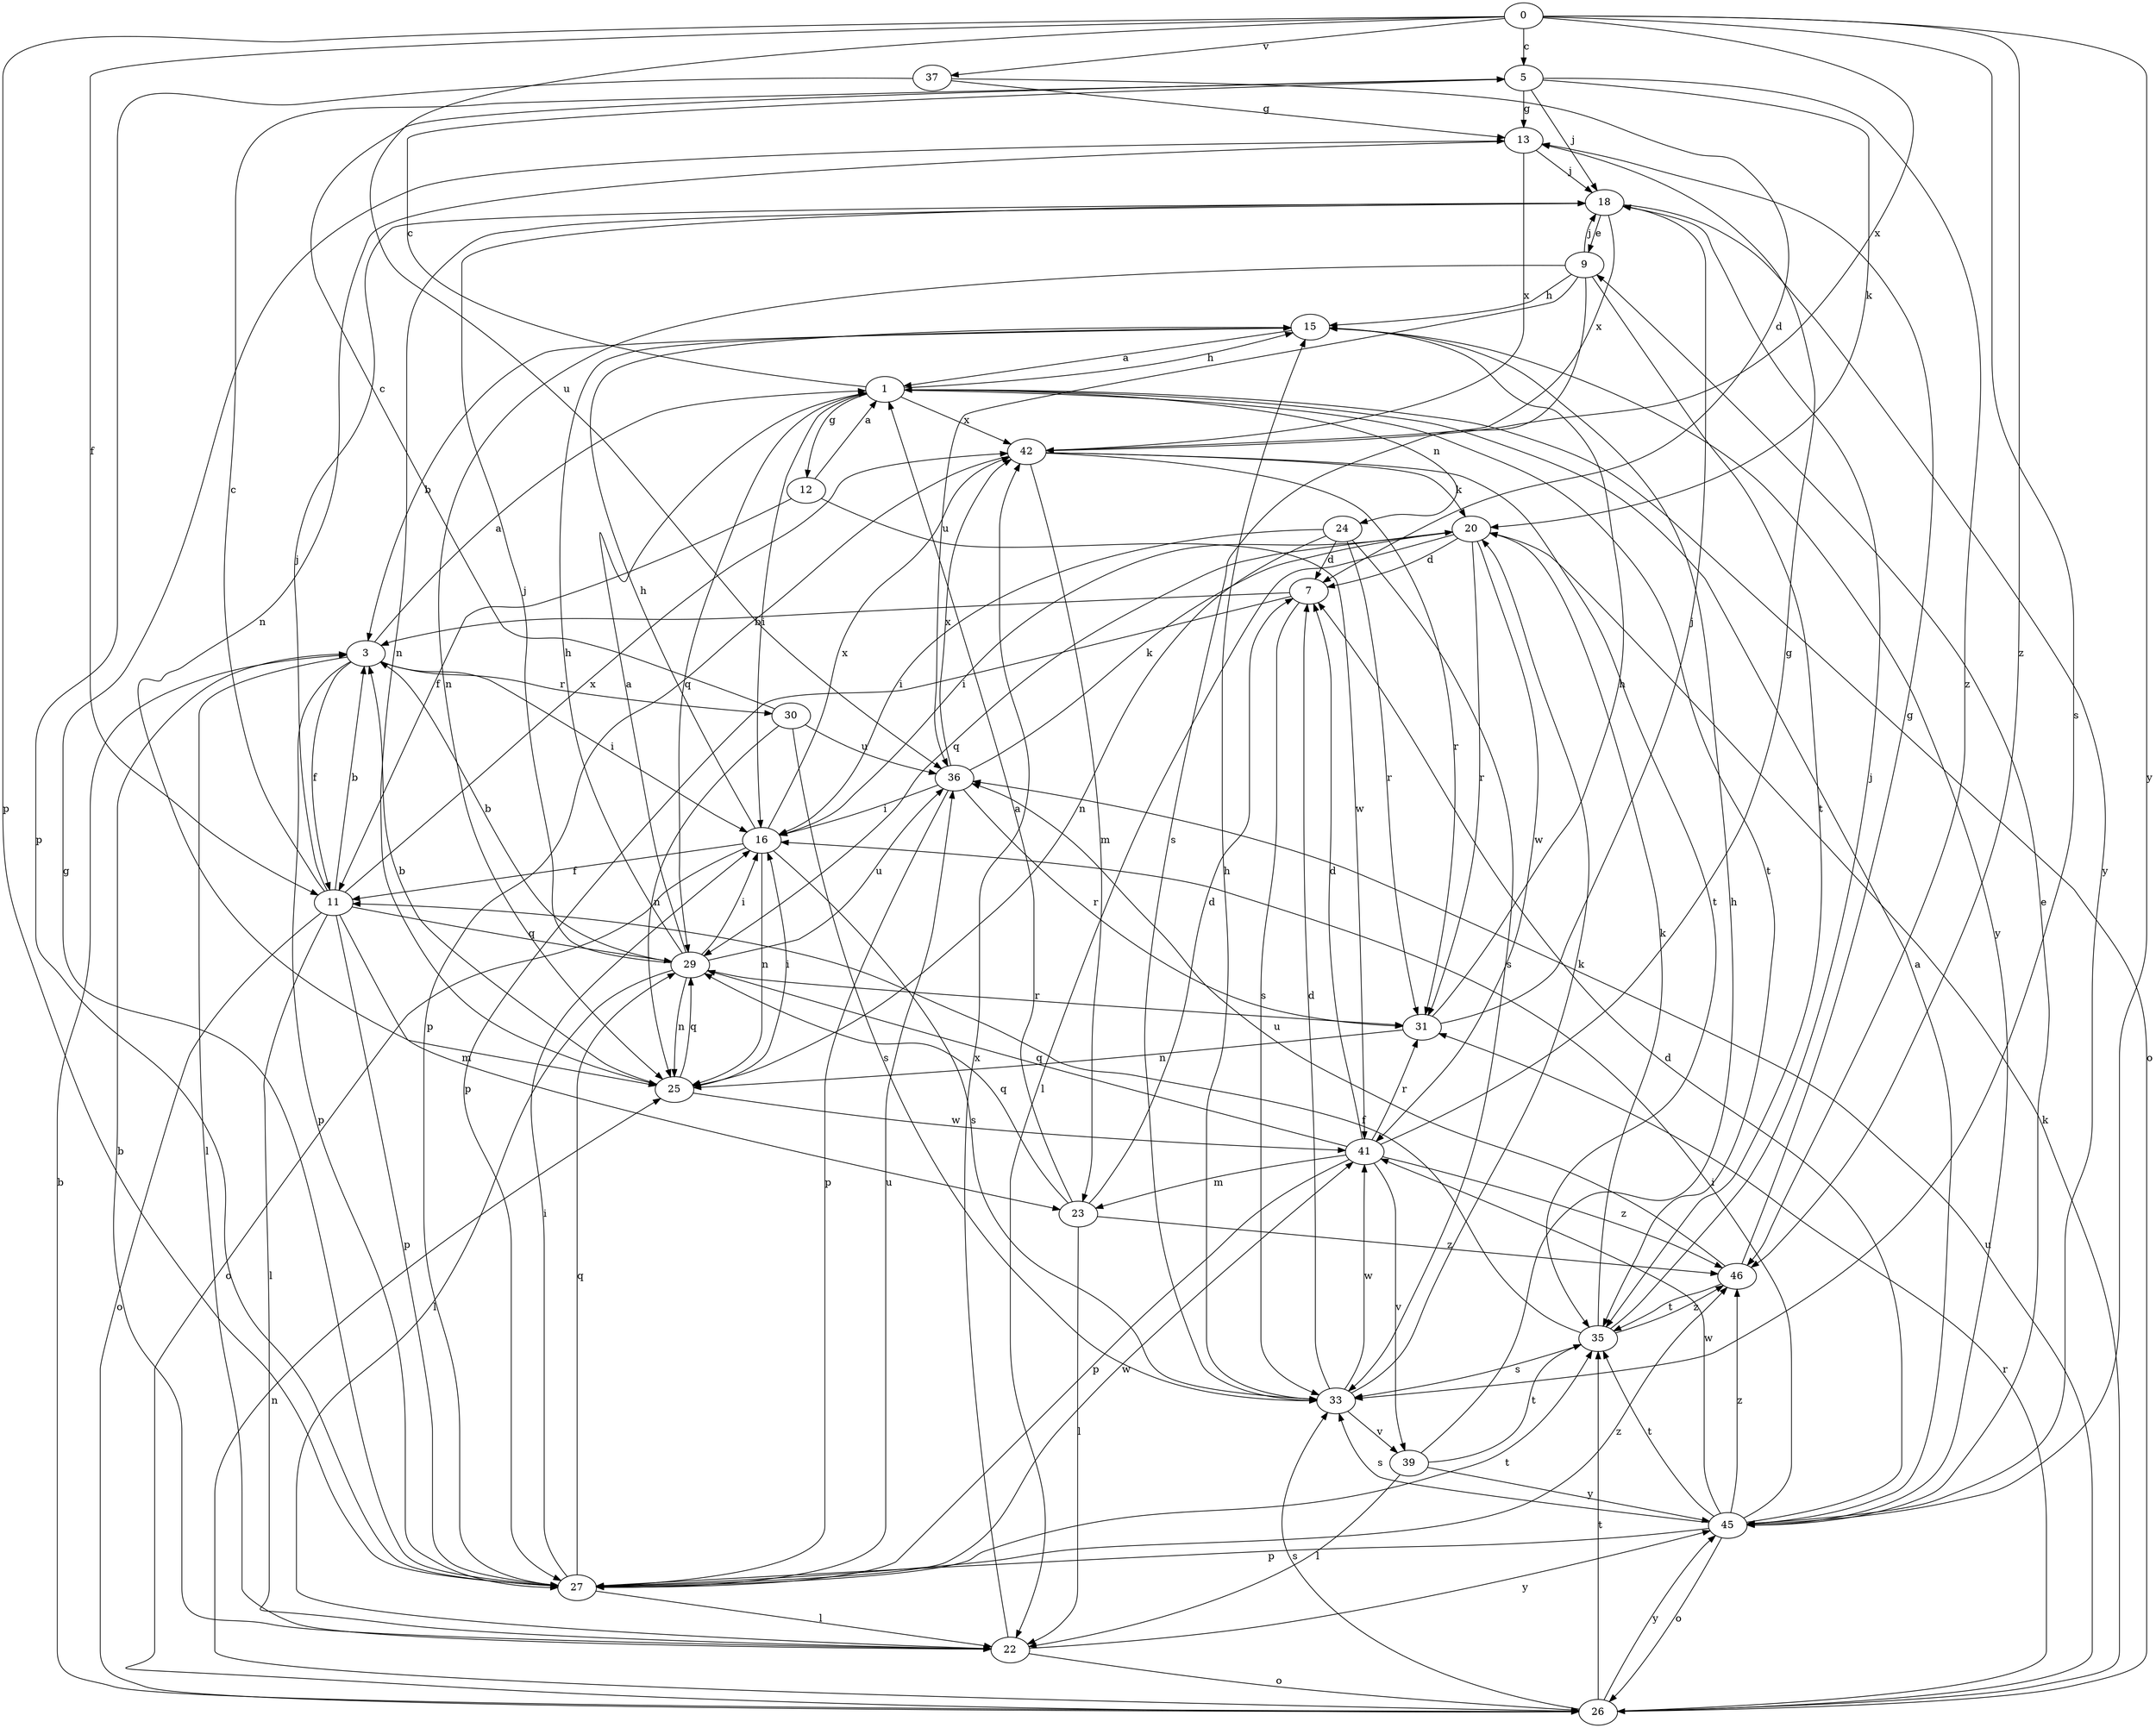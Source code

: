 strict digraph  {
0;
1;
3;
5;
7;
9;
11;
12;
13;
15;
16;
18;
20;
22;
23;
24;
25;
26;
27;
29;
30;
31;
33;
35;
36;
37;
39;
41;
42;
45;
46;
0 -> 5  [label=c];
0 -> 11  [label=f];
0 -> 27  [label=p];
0 -> 33  [label=s];
0 -> 36  [label=u];
0 -> 37  [label=v];
0 -> 42  [label=x];
0 -> 45  [label=y];
0 -> 46  [label=z];
1 -> 5  [label=c];
1 -> 12  [label=g];
1 -> 15  [label=h];
1 -> 16  [label=i];
1 -> 24  [label=n];
1 -> 26  [label=o];
1 -> 29  [label=q];
1 -> 35  [label=t];
1 -> 42  [label=x];
3 -> 1  [label=a];
3 -> 11  [label=f];
3 -> 16  [label=i];
3 -> 22  [label=l];
3 -> 27  [label=p];
3 -> 30  [label=r];
5 -> 13  [label=g];
5 -> 18  [label=j];
5 -> 20  [label=k];
5 -> 46  [label=z];
7 -> 3  [label=b];
7 -> 27  [label=p];
7 -> 33  [label=s];
9 -> 15  [label=h];
9 -> 18  [label=j];
9 -> 25  [label=n];
9 -> 33  [label=s];
9 -> 35  [label=t];
9 -> 36  [label=u];
11 -> 3  [label=b];
11 -> 5  [label=c];
11 -> 18  [label=j];
11 -> 22  [label=l];
11 -> 23  [label=m];
11 -> 26  [label=o];
11 -> 27  [label=p];
11 -> 29  [label=q];
11 -> 42  [label=x];
12 -> 1  [label=a];
12 -> 11  [label=f];
12 -> 41  [label=w];
13 -> 18  [label=j];
13 -> 25  [label=n];
13 -> 42  [label=x];
15 -> 1  [label=a];
15 -> 3  [label=b];
15 -> 45  [label=y];
16 -> 11  [label=f];
16 -> 15  [label=h];
16 -> 25  [label=n];
16 -> 26  [label=o];
16 -> 33  [label=s];
16 -> 42  [label=x];
18 -> 9  [label=e];
18 -> 25  [label=n];
18 -> 42  [label=x];
18 -> 45  [label=y];
20 -> 7  [label=d];
20 -> 16  [label=i];
20 -> 22  [label=l];
20 -> 29  [label=q];
20 -> 31  [label=r];
20 -> 41  [label=w];
22 -> 3  [label=b];
22 -> 26  [label=o];
22 -> 42  [label=x];
22 -> 45  [label=y];
23 -> 1  [label=a];
23 -> 7  [label=d];
23 -> 22  [label=l];
23 -> 29  [label=q];
23 -> 46  [label=z];
24 -> 7  [label=d];
24 -> 16  [label=i];
24 -> 25  [label=n];
24 -> 31  [label=r];
24 -> 33  [label=s];
25 -> 3  [label=b];
25 -> 16  [label=i];
25 -> 29  [label=q];
25 -> 41  [label=w];
26 -> 3  [label=b];
26 -> 20  [label=k];
26 -> 25  [label=n];
26 -> 31  [label=r];
26 -> 33  [label=s];
26 -> 35  [label=t];
26 -> 36  [label=u];
26 -> 45  [label=y];
27 -> 13  [label=g];
27 -> 16  [label=i];
27 -> 22  [label=l];
27 -> 29  [label=q];
27 -> 35  [label=t];
27 -> 36  [label=u];
27 -> 41  [label=w];
27 -> 46  [label=z];
29 -> 1  [label=a];
29 -> 3  [label=b];
29 -> 15  [label=h];
29 -> 16  [label=i];
29 -> 18  [label=j];
29 -> 22  [label=l];
29 -> 25  [label=n];
29 -> 31  [label=r];
29 -> 36  [label=u];
30 -> 5  [label=c];
30 -> 25  [label=n];
30 -> 33  [label=s];
30 -> 36  [label=u];
31 -> 15  [label=h];
31 -> 18  [label=j];
31 -> 25  [label=n];
33 -> 7  [label=d];
33 -> 15  [label=h];
33 -> 20  [label=k];
33 -> 39  [label=v];
33 -> 41  [label=w];
35 -> 11  [label=f];
35 -> 18  [label=j];
35 -> 20  [label=k];
35 -> 33  [label=s];
35 -> 46  [label=z];
36 -> 16  [label=i];
36 -> 20  [label=k];
36 -> 27  [label=p];
36 -> 31  [label=r];
36 -> 42  [label=x];
37 -> 7  [label=d];
37 -> 13  [label=g];
37 -> 27  [label=p];
39 -> 15  [label=h];
39 -> 22  [label=l];
39 -> 35  [label=t];
39 -> 45  [label=y];
41 -> 7  [label=d];
41 -> 13  [label=g];
41 -> 23  [label=m];
41 -> 27  [label=p];
41 -> 29  [label=q];
41 -> 31  [label=r];
41 -> 39  [label=v];
41 -> 46  [label=z];
42 -> 20  [label=k];
42 -> 23  [label=m];
42 -> 27  [label=p];
42 -> 31  [label=r];
42 -> 35  [label=t];
45 -> 1  [label=a];
45 -> 7  [label=d];
45 -> 9  [label=e];
45 -> 16  [label=i];
45 -> 26  [label=o];
45 -> 27  [label=p];
45 -> 33  [label=s];
45 -> 35  [label=t];
45 -> 41  [label=w];
45 -> 46  [label=z];
46 -> 13  [label=g];
46 -> 35  [label=t];
46 -> 36  [label=u];
}
